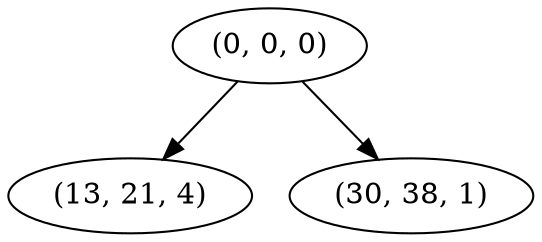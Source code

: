 digraph tree {
    "(0, 0, 0)";
    "(13, 21, 4)";
    "(30, 38, 1)";
    "(0, 0, 0)" -> "(13, 21, 4)";
    "(0, 0, 0)" -> "(30, 38, 1)";
}
